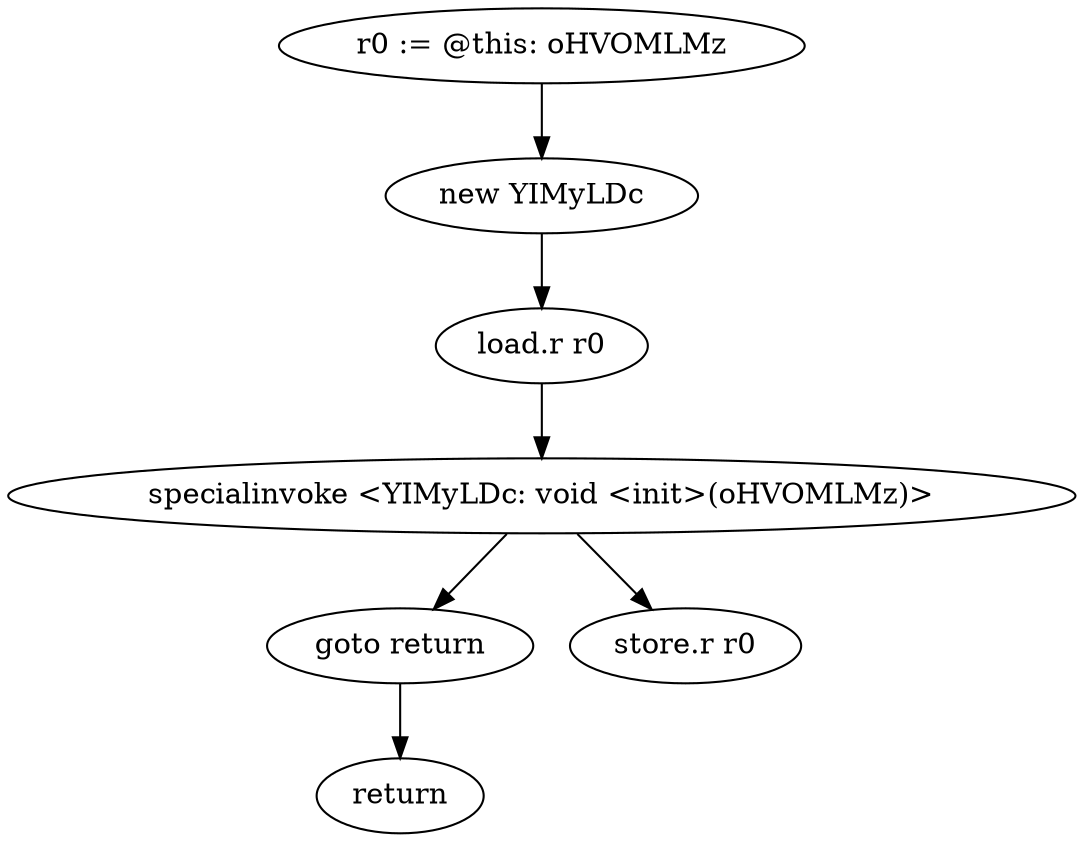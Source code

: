 digraph "" {
    "r0 := @this: oHVOMLMz"
    "new YIMyLDc"
    "r0 := @this: oHVOMLMz"->"new YIMyLDc";
    "load.r r0"
    "new YIMyLDc"->"load.r r0";
    "specialinvoke <YIMyLDc: void <init>(oHVOMLMz)>"
    "load.r r0"->"specialinvoke <YIMyLDc: void <init>(oHVOMLMz)>";
    "goto return"
    "specialinvoke <YIMyLDc: void <init>(oHVOMLMz)>"->"goto return";
    "return"
    "goto return"->"return";
    "store.r r0"
    "specialinvoke <YIMyLDc: void <init>(oHVOMLMz)>"->"store.r r0";
}
